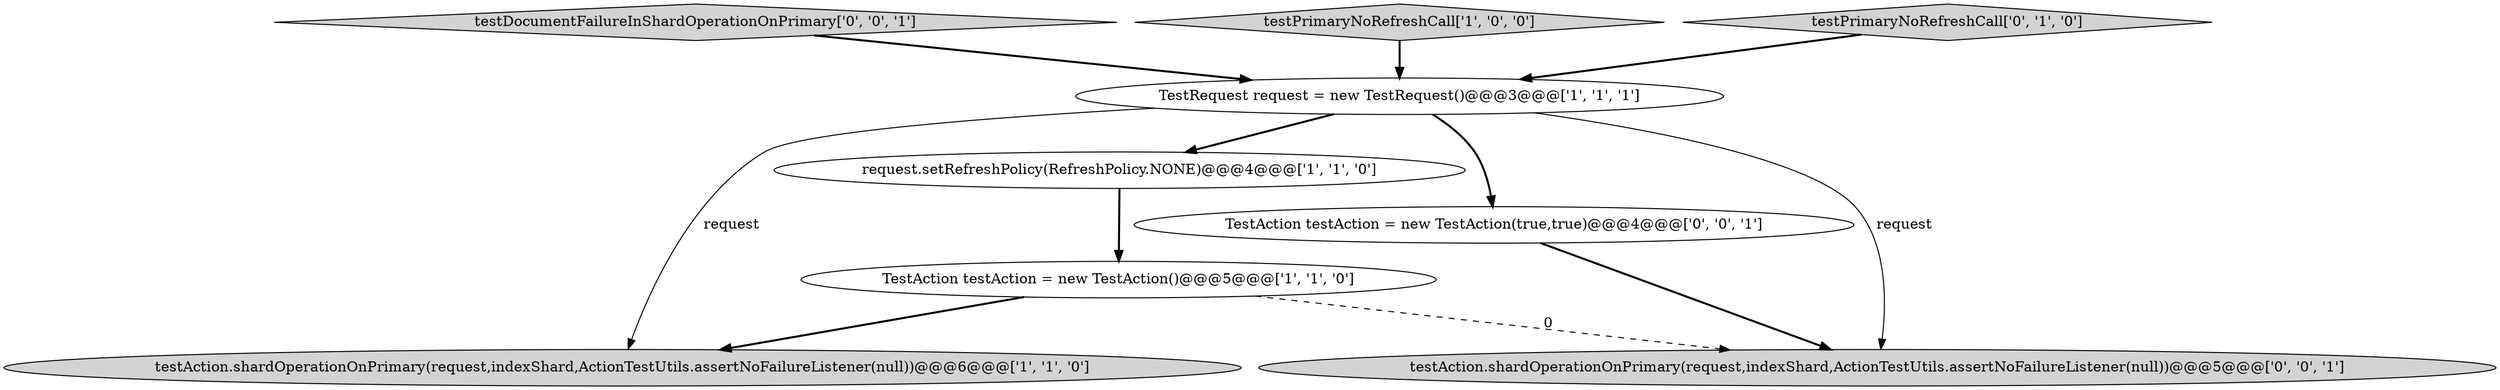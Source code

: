 digraph {
6 [style = filled, label = "testDocumentFailureInShardOperationOnPrimary['0', '0', '1']", fillcolor = lightgray, shape = diamond image = "AAA0AAABBB3BBB"];
2 [style = filled, label = "TestAction testAction = new TestAction()@@@5@@@['1', '1', '0']", fillcolor = white, shape = ellipse image = "AAA0AAABBB1BBB"];
4 [style = filled, label = "TestRequest request = new TestRequest()@@@3@@@['1', '1', '1']", fillcolor = white, shape = ellipse image = "AAA0AAABBB1BBB"];
3 [style = filled, label = "testPrimaryNoRefreshCall['1', '0', '0']", fillcolor = lightgray, shape = diamond image = "AAA0AAABBB1BBB"];
5 [style = filled, label = "testPrimaryNoRefreshCall['0', '1', '0']", fillcolor = lightgray, shape = diamond image = "AAA0AAABBB2BBB"];
0 [style = filled, label = "testAction.shardOperationOnPrimary(request,indexShard,ActionTestUtils.assertNoFailureListener(null))@@@6@@@['1', '1', '0']", fillcolor = lightgray, shape = ellipse image = "AAA0AAABBB1BBB"];
7 [style = filled, label = "TestAction testAction = new TestAction(true,true)@@@4@@@['0', '0', '1']", fillcolor = white, shape = ellipse image = "AAA0AAABBB3BBB"];
1 [style = filled, label = "request.setRefreshPolicy(RefreshPolicy.NONE)@@@4@@@['1', '1', '0']", fillcolor = white, shape = ellipse image = "AAA0AAABBB1BBB"];
8 [style = filled, label = "testAction.shardOperationOnPrimary(request,indexShard,ActionTestUtils.assertNoFailureListener(null))@@@5@@@['0', '0', '1']", fillcolor = lightgray, shape = ellipse image = "AAA0AAABBB3BBB"];
4->8 [style = solid, label="request"];
2->8 [style = dashed, label="0"];
2->0 [style = bold, label=""];
4->0 [style = solid, label="request"];
7->8 [style = bold, label=""];
4->7 [style = bold, label=""];
6->4 [style = bold, label=""];
1->2 [style = bold, label=""];
3->4 [style = bold, label=""];
5->4 [style = bold, label=""];
4->1 [style = bold, label=""];
}
